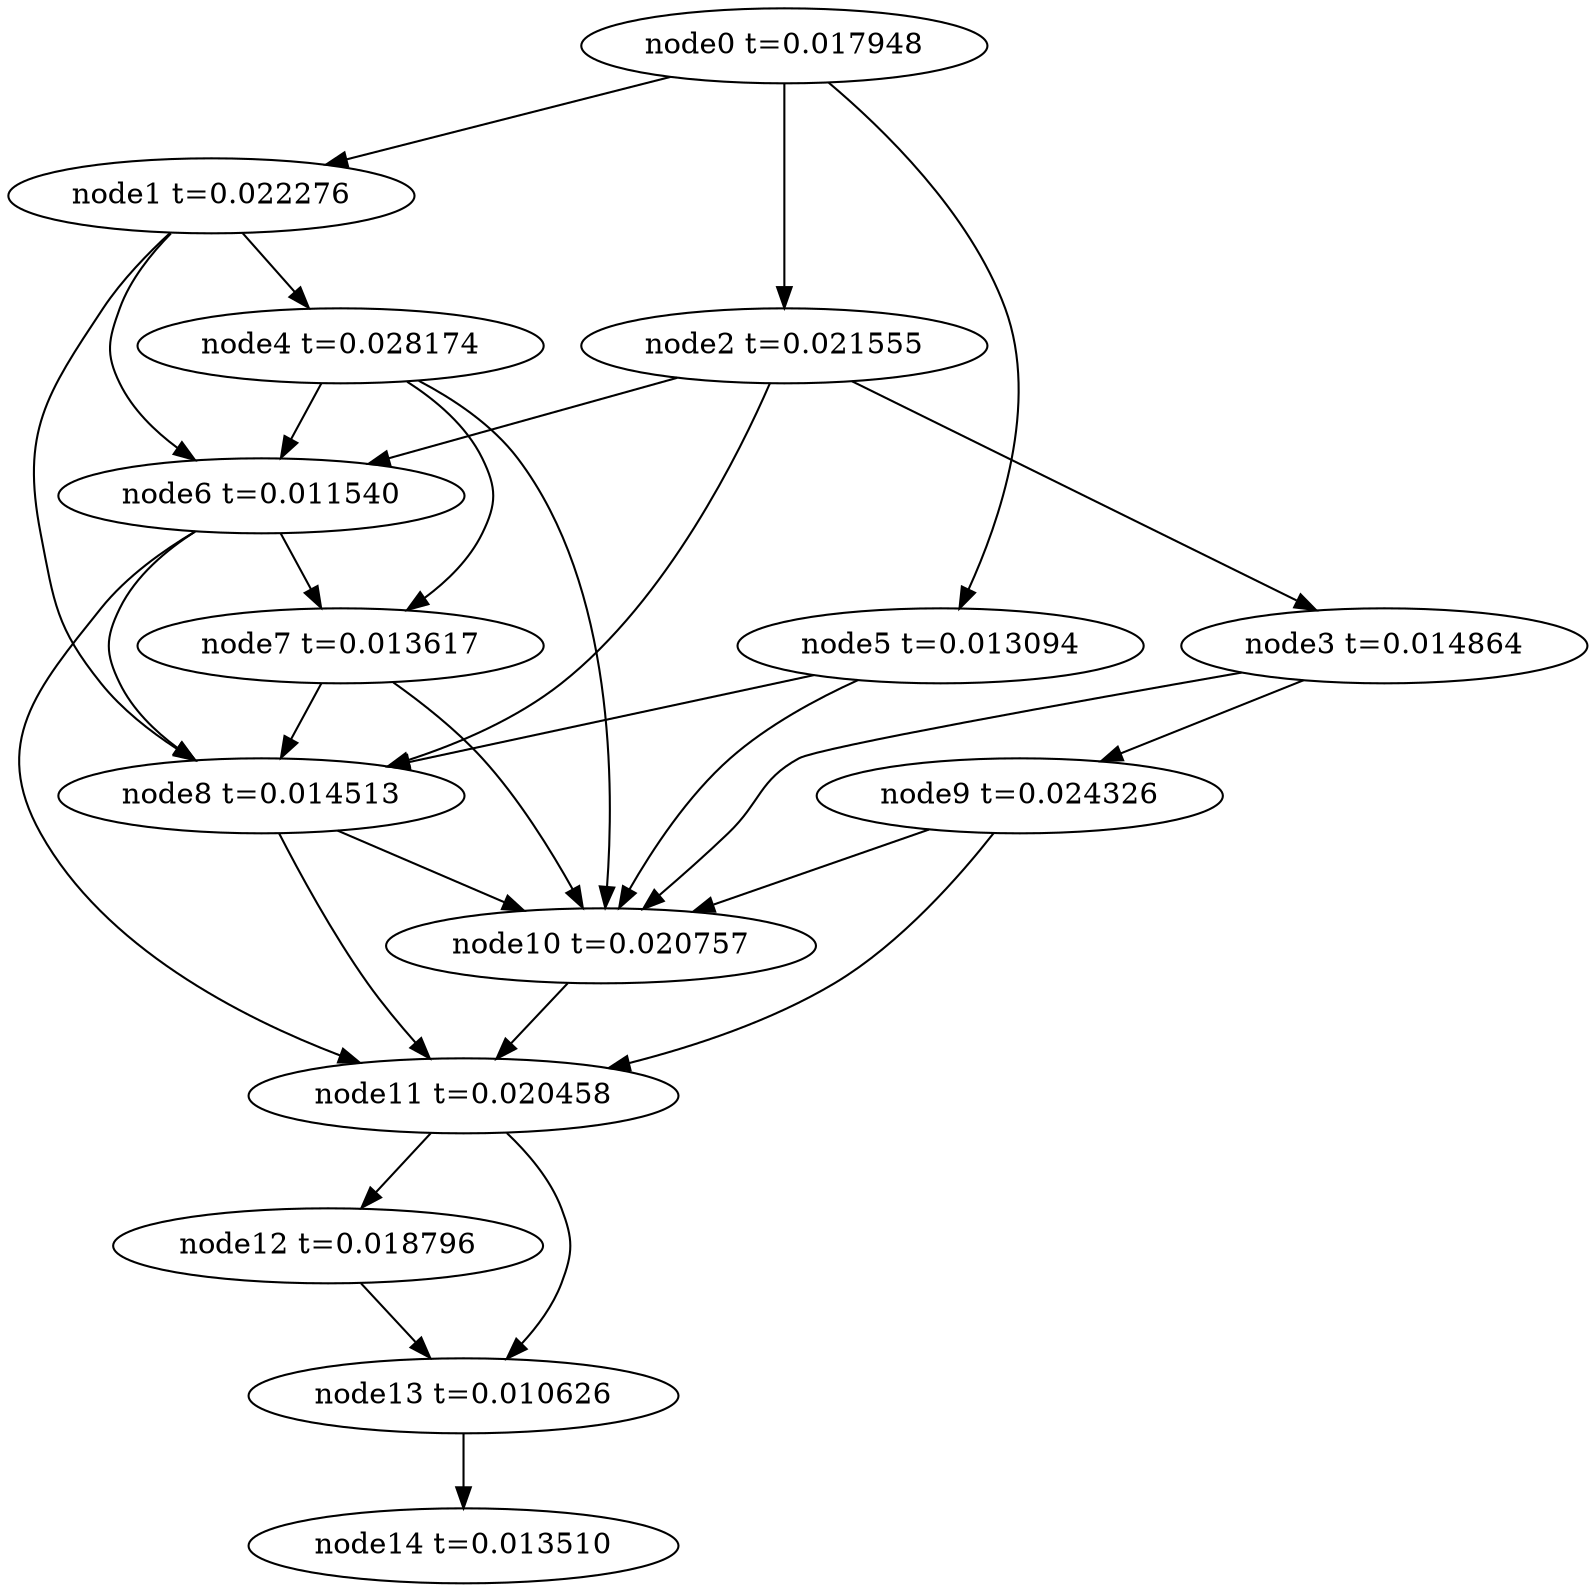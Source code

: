 digraph g{
	node14[label="node14 t=0.013510"]
	node13 -> node14
	node13[label="node13 t=0.010626"];
	node12 -> node13
	node12[label="node12 t=0.018796"];
	node11 -> node13
	node11 -> node12
	node11[label="node11 t=0.020458"];
	node10 -> node11
	node10[label="node10 t=0.020757"];
	node9 -> node11
	node9 -> node10
	node9[label="node9 t=0.024326"];
	node8 -> node11
	node8 -> node10
	node8[label="node8 t=0.014513"];
	node7 -> node10
	node7 -> node8
	node7[label="node7 t=0.013617"];
	node6 -> node11
	node6 -> node8
	node6 -> node7
	node6[label="node6 t=0.011540"];
	node5 -> node10
	node5 -> node8
	node5[label="node5 t=0.013094"];
	node4 -> node10
	node4 -> node7
	node4 -> node6
	node4[label="node4 t=0.028174"];
	node3 -> node10
	node3 -> node9
	node3[label="node3 t=0.014864"];
	node2 -> node8
	node2 -> node6
	node2 -> node3
	node2[label="node2 t=0.021555"];
	node1 -> node8
	node1 -> node6
	node1 -> node4
	node1[label="node1 t=0.022276"];
	node0 -> node5
	node0 -> node2
	node0 -> node1
	node0[label="node0 t=0.017948"];
}
